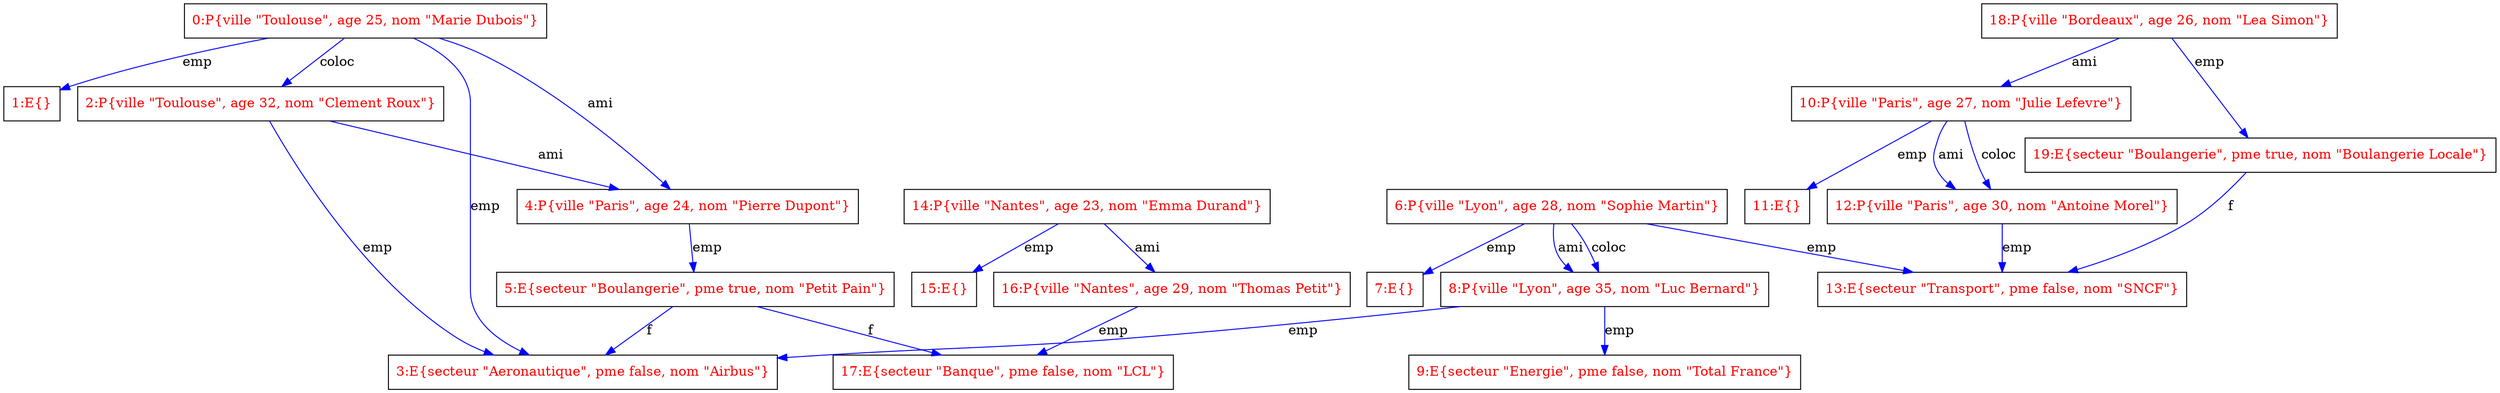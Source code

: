 digraph G {
  0 [label="0:P{ville \"Toulouse\", age 25, nom \"Marie Dubois\"}",
     shape=box, fontcolor="#FF0000", ];
  1 [label="1:E{}", shape=box, fontcolor="#FF0000", ];
  2 [label="2:P{ville \"Toulouse\", age 32, nom \"Clement Roux\"}",
     shape=box, fontcolor="#FF0000", ];
  3 [label="3:E{secteur \"Aeronautique\", pme false, nom \"Airbus\"}",
     shape=box, fontcolor="#FF0000", ];
  4 [label="4:P{ville \"Paris\", age 24, nom \"Pierre Dupont\"}", shape=box,
     fontcolor="#FF0000", ];
  5 [label="5:E{secteur \"Boulangerie\", pme true, nom \"Petit Pain\"}",
     shape=box, fontcolor="#FF0000", ];
  6 [label="6:P{ville \"Lyon\", age 28, nom \"Sophie Martin\"}", shape=box,
     fontcolor="#FF0000", ];
  7 [label="7:E{}", shape=box, fontcolor="#FF0000", ];
  8 [label="8:P{ville \"Lyon\", age 35, nom \"Luc Bernard\"}", shape=box,
     fontcolor="#FF0000", ];
  9 [label="9:E{secteur \"Energie\", pme false, nom \"Total France\"}",
     shape=box, fontcolor="#FF0000", ];
  10 [label="10:P{ville \"Paris\", age 27, nom \"Julie Lefevre\"}",
      shape=box, fontcolor="#FF0000", ];
  11 [label="11:E{}", shape=box, fontcolor="#FF0000", ];
  12 [label="12:P{ville \"Paris\", age 30, nom \"Antoine Morel\"}",
      shape=box, fontcolor="#FF0000", ];
  13 [label="13:E{secteur \"Transport\", pme false, nom \"SNCF\"}",
      shape=box, fontcolor="#FF0000", ];
  14 [label="14:P{ville \"Nantes\", age 23, nom \"Emma Durand\"}", shape=box,
      fontcolor="#FF0000", ];
  15 [label="15:E{}", shape=box, fontcolor="#FF0000", ];
  16 [label="16:P{ville \"Nantes\", age 29, nom \"Thomas Petit\"}",
      shape=box, fontcolor="#FF0000", ];
  17 [label="17:E{secteur \"Banque\", pme false, nom \"LCL\"}", shape=box,
      fontcolor="#FF0000", ];
  18 [label="18:P{ville \"Bordeaux\", age 26, nom \"Lea Simon\"}", shape=box,
      fontcolor="#FF0000", ];
  19 [label="19:E{secteur \"Boulangerie\", pme true, nom \"Boulangerie Locale\"}",
      shape=box, fontcolor="#FF0000", ];
  
  
  0 -> 1 [color="#0000FF", label="emp", ];
  0 -> 2 [color="#0000FF", label="coloc", ];
  0 -> 3 [color="#0000FF", label="emp", ];
  0 -> 4 [color="#0000FF", label="ami", ];
  2 -> 3 [color="#0000FF", label="emp", ];
  2 -> 4 [color="#0000FF", label="ami", ];
  4 -> 5 [color="#0000FF", label="emp", ];
  5 -> 3 [color="#0000FF", label="f", ];
  5 -> 17 [color="#0000FF", label="f", ];
  6 -> 7 [color="#0000FF", label="emp", ];
  6 -> 8 [color="#0000FF", label="ami", ];
  6 -> 8 [color="#0000FF", label="coloc", ];
  6 -> 13 [color="#0000FF", label="emp", ];
  8 -> 3 [color="#0000FF", label="emp", ];
  8 -> 9 [color="#0000FF", label="emp", ];
  10 -> 11 [color="#0000FF", label="emp", ];
  10 -> 12 [color="#0000FF", label="ami", ];
  10 -> 12 [color="#0000FF", label="coloc", ];
  12 -> 13 [color="#0000FF", label="emp", ];
  14 -> 15 [color="#0000FF", label="emp", ];
  14 -> 16 [color="#0000FF", label="ami", ];
  16 -> 17 [color="#0000FF", label="emp", ];
  18 -> 10 [color="#0000FF", label="ami", ];
  18 -> 19 [color="#0000FF", label="emp", ];
  19 -> 13 [color="#0000FF", label="f", ];
  
  }
